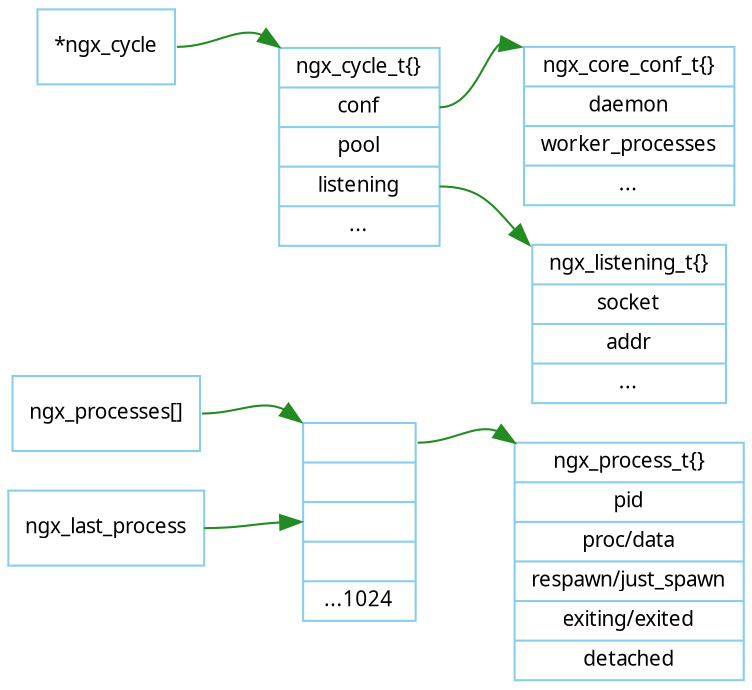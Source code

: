 digraph ngx_process_data_structure {
   rankdir=LR;
   node [shape=record, color=skyblue, fontname="Verdana", fontsize=10];
   edge [color=forestgreen, fontname="Verdana", fontsize=10];

   // process
   ngx_processes [label="ngx_processes[]"];
   ngx_last_process [label="ngx_last_process"];
   ngx_processes_array [label="<1>|<2>|<3>||...1024"];
   ngx_process_t [label="ngx_process_t\{\}|<pid>pid|<proc>proc/data|respawn/just_spawn|exiting/exited|detached"];

   ngx_processes:e -> ngx_processes_array:nw;
   ngx_last_process:e -> ngx_processes_array:3;
   ngx_processes_array:1 -> ngx_process_t:nw;

   // cycle
   ngx_cycle [label="*ngx_cycle"];
   ngx_cycle_t [label="ngx_cycle_t\{\}|<conf>conf|pool|<listening>listening|..."];
   ngx_core_conf_t [label="ngx_core_conf_t\{\}|<daemon>daemon|<worker_processes>worker_processes|..."];
   ngx_listening_t [label="ngx_listening_t\{\}|socket|addr|..."];
   
   ngx_cycle:e->ngx_cycle_t:nw;
   ngx_cycle_t:conf -> ngx_core_conf_t:nw;
   ngx_cycle_t:listening -> ngx_listening_t:nw;
}